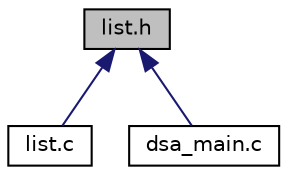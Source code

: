 digraph "list.h"
{
 // LATEX_PDF_SIZE
  edge [fontname="Helvetica",fontsize="10",labelfontname="Helvetica",labelfontsize="10"];
  node [fontname="Helvetica",fontsize="10",shape=record];
  Node1 [label="list.h",height=0.2,width=0.4,color="black", fillcolor="grey75", style="filled", fontcolor="black",tooltip=" "];
  Node1 -> Node2 [dir="back",color="midnightblue",fontsize="10",style="solid",fontname="Helvetica"];
  Node2 [label="list.c",height=0.2,width=0.4,color="black", fillcolor="white", style="filled",URL="$d5/d16/a00029.html",tooltip=" "];
  Node1 -> Node3 [dir="back",color="midnightblue",fontsize="10",style="solid",fontname="Helvetica"];
  Node3 [label="dsa_main.c",height=0.2,width=0.4,color="black", fillcolor="white", style="filled",URL="$d7/d40/a00236.html",tooltip=" "];
}
